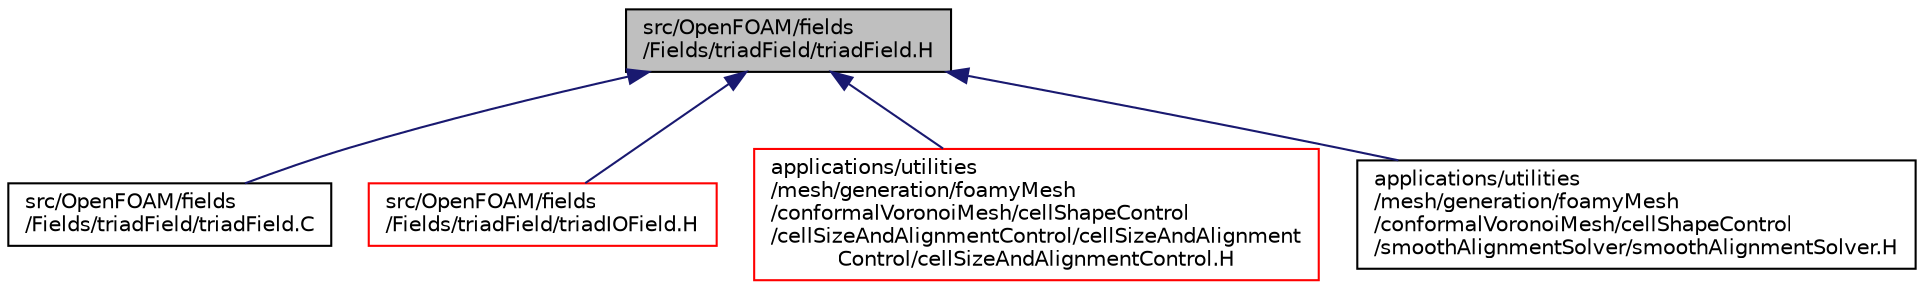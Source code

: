 digraph "src/OpenFOAM/fields/Fields/triadField/triadField.H"
{
  bgcolor="transparent";
  edge [fontname="Helvetica",fontsize="10",labelfontname="Helvetica",labelfontsize="10"];
  node [fontname="Helvetica",fontsize="10",shape=record];
  Node112 [label="src/OpenFOAM/fields\l/Fields/triadField/triadField.H",height=0.2,width=0.4,color="black", fillcolor="grey75", style="filled", fontcolor="black"];
  Node112 -> Node113 [dir="back",color="midnightblue",fontsize="10",style="solid",fontname="Helvetica"];
  Node113 [label="src/OpenFOAM/fields\l/Fields/triadField/triadField.C",height=0.2,width=0.4,color="black",URL="$a10460.html"];
  Node112 -> Node114 [dir="back",color="midnightblue",fontsize="10",style="solid",fontname="Helvetica"];
  Node114 [label="src/OpenFOAM/fields\l/Fields/triadField/triadIOField.H",height=0.2,width=0.4,color="red",URL="$a10469.html"];
  Node112 -> Node116 [dir="back",color="midnightblue",fontsize="10",style="solid",fontname="Helvetica"];
  Node116 [label="applications/utilities\l/mesh/generation/foamyMesh\l/conformalVoronoiMesh/cellShapeControl\l/cellSizeAndAlignmentControl/cellSizeAndAlignment\lControl/cellSizeAndAlignmentControl.H",height=0.2,width=0.4,color="red",URL="$a18512.html"];
  Node112 -> Node138 [dir="back",color="midnightblue",fontsize="10",style="solid",fontname="Helvetica"];
  Node138 [label="applications/utilities\l/mesh/generation/foamyMesh\l/conformalVoronoiMesh/cellShapeControl\l/smoothAlignmentSolver/smoothAlignmentSolver.H",height=0.2,width=0.4,color="black",URL="$a18542.html"];
}
